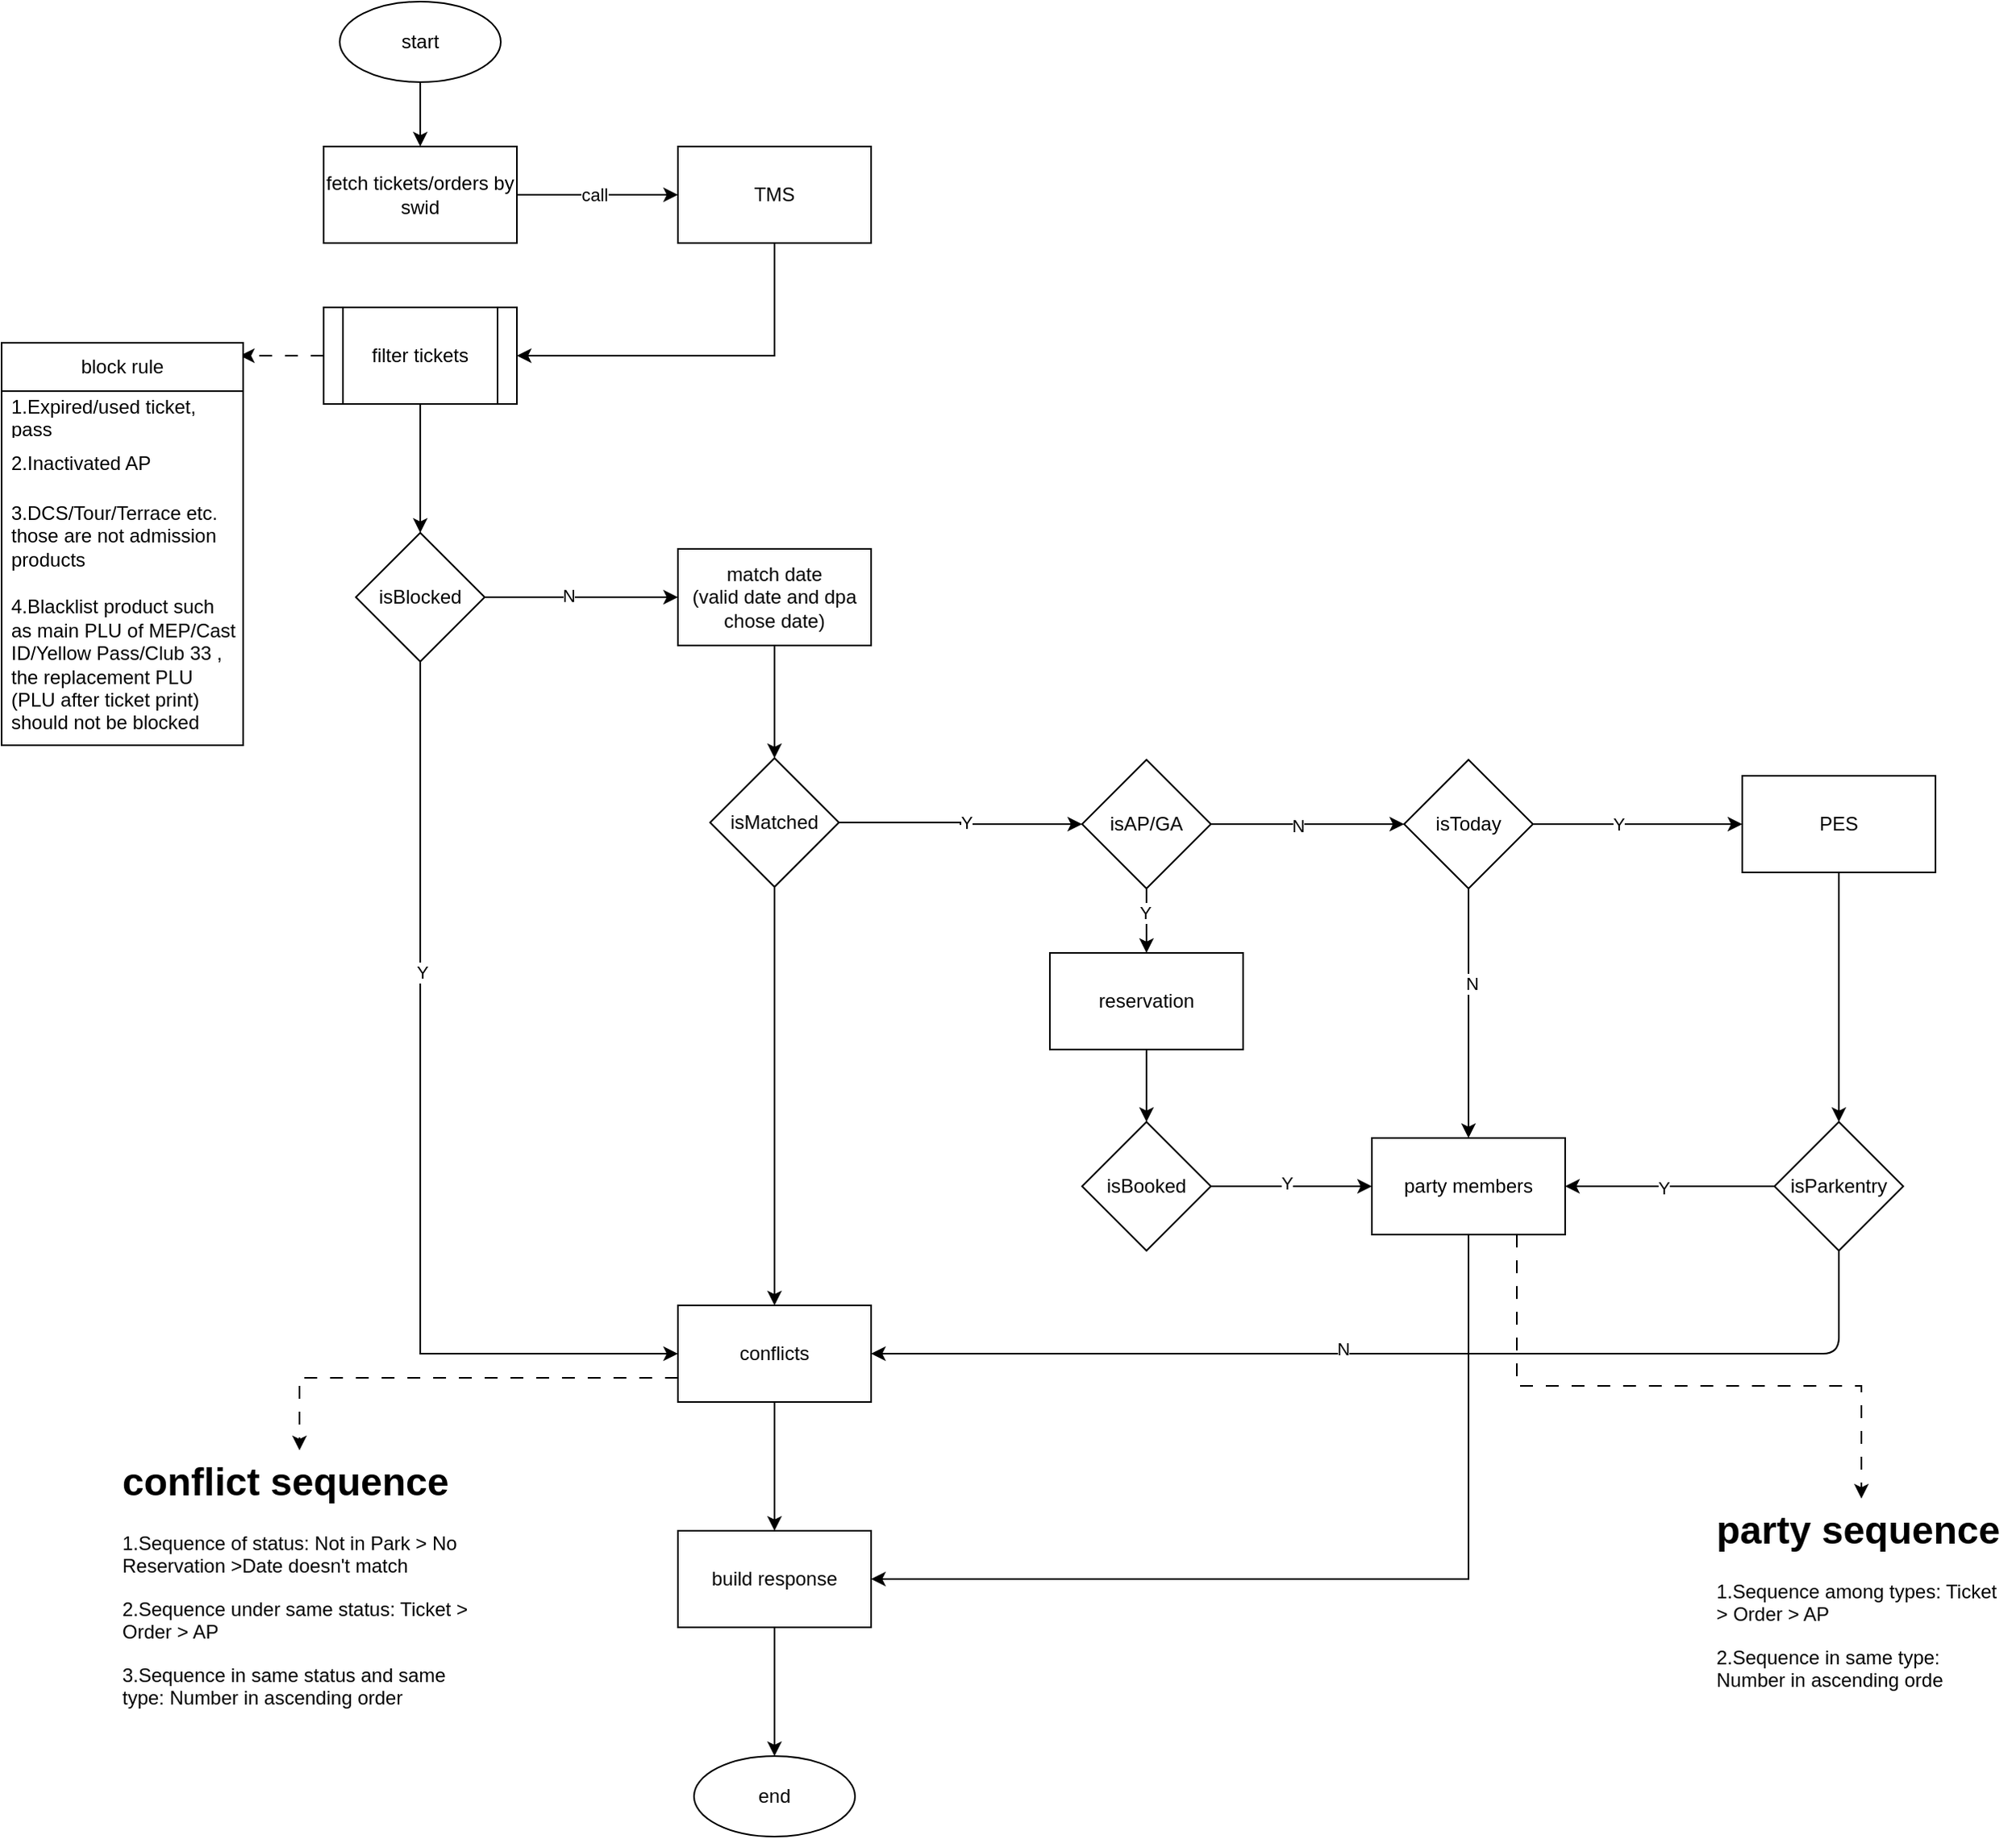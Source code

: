 <mxfile version="21.6.1" type="github">
  <diagram id="prtHgNgQTEPvFCAcTncT" name="Page-1">
    <mxGraphModel dx="1286" dy="706" grid="1" gridSize="10" guides="1" tooltips="1" connect="1" arrows="1" fold="1" page="1" pageScale="1" pageWidth="827" pageHeight="1169" math="0" shadow="0">
      <root>
        <mxCell id="0" />
        <mxCell id="1" parent="0" />
        <mxCell id="6Z4ukyNFWC2d0Hdw2C0m-22" value="" style="edgeStyle=orthogonalEdgeStyle;rounded=0;orthogonalLoop=1;jettySize=auto;html=1;" edge="1" parent="1" source="6Z4ukyNFWC2d0Hdw2C0m-10" target="6Z4ukyNFWC2d0Hdw2C0m-21">
          <mxGeometry relative="1" as="geometry" />
        </mxCell>
        <mxCell id="6Z4ukyNFWC2d0Hdw2C0m-23" value="Y" style="edgeLabel;html=1;align=center;verticalAlign=middle;resizable=0;points=[];" vertex="1" connectable="0" parent="6Z4ukyNFWC2d0Hdw2C0m-22">
          <mxGeometry x="-0.185" relative="1" as="geometry">
            <mxPoint as="offset" />
          </mxGeometry>
        </mxCell>
        <mxCell id="6Z4ukyNFWC2d0Hdw2C0m-29" style="edgeStyle=orthogonalEdgeStyle;rounded=0;orthogonalLoop=1;jettySize=auto;html=1;exitX=0.5;exitY=1;exitDx=0;exitDy=0;entryX=0.5;entryY=0;entryDx=0;entryDy=0;" edge="1" parent="1" source="6Z4ukyNFWC2d0Hdw2C0m-10" target="6Z4ukyNFWC2d0Hdw2C0m-24">
          <mxGeometry relative="1" as="geometry" />
        </mxCell>
        <mxCell id="6Z4ukyNFWC2d0Hdw2C0m-32" value="N" style="edgeLabel;html=1;align=center;verticalAlign=middle;resizable=0;points=[];" vertex="1" connectable="0" parent="6Z4ukyNFWC2d0Hdw2C0m-29">
          <mxGeometry x="-0.244" y="2" relative="1" as="geometry">
            <mxPoint as="offset" />
          </mxGeometry>
        </mxCell>
        <mxCell id="6Z4ukyNFWC2d0Hdw2C0m-10" value="isToday" style="rhombus;whiteSpace=wrap;html=1;" vertex="1" parent="1">
          <mxGeometry x="901" y="471" width="80" height="80" as="geometry" />
        </mxCell>
        <mxCell id="6Z4ukyNFWC2d0Hdw2C0m-46" style="edgeStyle=orthogonalEdgeStyle;rounded=0;orthogonalLoop=1;jettySize=auto;html=1;exitX=0.5;exitY=1;exitDx=0;exitDy=0;entryX=0.5;entryY=0;entryDx=0;entryDy=0;" edge="1" parent="1" source="6Z4ukyNFWC2d0Hdw2C0m-11" target="6Z4ukyNFWC2d0Hdw2C0m-12">
          <mxGeometry relative="1" as="geometry" />
        </mxCell>
        <mxCell id="6Z4ukyNFWC2d0Hdw2C0m-11" value="start" style="ellipse;whiteSpace=wrap;html=1;" vertex="1" parent="1">
          <mxGeometry x="240" width="100" height="50" as="geometry" />
        </mxCell>
        <mxCell id="6Z4ukyNFWC2d0Hdw2C0m-17" style="edgeStyle=orthogonalEdgeStyle;rounded=0;orthogonalLoop=1;jettySize=auto;html=1;exitX=1;exitY=0.5;exitDx=0;exitDy=0;" edge="1" parent="1" source="6Z4ukyNFWC2d0Hdw2C0m-12">
          <mxGeometry relative="1" as="geometry">
            <mxPoint x="450" y="120" as="targetPoint" />
          </mxGeometry>
        </mxCell>
        <mxCell id="6Z4ukyNFWC2d0Hdw2C0m-18" value="call" style="edgeLabel;html=1;align=center;verticalAlign=middle;resizable=0;points=[];" vertex="1" connectable="0" parent="6Z4ukyNFWC2d0Hdw2C0m-17">
          <mxGeometry x="-0.04" relative="1" as="geometry">
            <mxPoint as="offset" />
          </mxGeometry>
        </mxCell>
        <mxCell id="6Z4ukyNFWC2d0Hdw2C0m-12" value="fetch tickets/orders by swid" style="rounded=0;whiteSpace=wrap;html=1;" vertex="1" parent="1">
          <mxGeometry x="230" y="90" width="120" height="60" as="geometry" />
        </mxCell>
        <mxCell id="6Z4ukyNFWC2d0Hdw2C0m-28" value="" style="edgeStyle=orthogonalEdgeStyle;rounded=0;orthogonalLoop=1;jettySize=auto;html=1;entryX=0.5;entryY=0;entryDx=0;entryDy=0;" edge="1" parent="1" source="6Z4ukyNFWC2d0Hdw2C0m-21" target="6Z4ukyNFWC2d0Hdw2C0m-27">
          <mxGeometry relative="1" as="geometry">
            <mxPoint x="1171" y="631" as="targetPoint" />
          </mxGeometry>
        </mxCell>
        <mxCell id="6Z4ukyNFWC2d0Hdw2C0m-21" value="PES" style="whiteSpace=wrap;html=1;" vertex="1" parent="1">
          <mxGeometry x="1111" y="481" width="120" height="60" as="geometry" />
        </mxCell>
        <mxCell id="6Z4ukyNFWC2d0Hdw2C0m-79" style="edgeStyle=orthogonalEdgeStyle;rounded=0;orthogonalLoop=1;jettySize=auto;html=1;exitX=0.5;exitY=1;exitDx=0;exitDy=0;entryX=1;entryY=0.5;entryDx=0;entryDy=0;" edge="1" parent="1" source="6Z4ukyNFWC2d0Hdw2C0m-24" target="6Z4ukyNFWC2d0Hdw2C0m-80">
          <mxGeometry relative="1" as="geometry" />
        </mxCell>
        <mxCell id="6Z4ukyNFWC2d0Hdw2C0m-24" value="party members" style="whiteSpace=wrap;html=1;" vertex="1" parent="1">
          <mxGeometry x="881" y="706" width="120" height="60" as="geometry" />
        </mxCell>
        <mxCell id="6Z4ukyNFWC2d0Hdw2C0m-30" style="edgeStyle=orthogonalEdgeStyle;rounded=0;orthogonalLoop=1;jettySize=auto;html=1;exitX=0;exitY=0.5;exitDx=0;exitDy=0;entryX=1;entryY=0.5;entryDx=0;entryDy=0;" edge="1" parent="1" source="6Z4ukyNFWC2d0Hdw2C0m-27" target="6Z4ukyNFWC2d0Hdw2C0m-24">
          <mxGeometry relative="1" as="geometry">
            <mxPoint x="1131" y="671" as="sourcePoint" />
          </mxGeometry>
        </mxCell>
        <mxCell id="6Z4ukyNFWC2d0Hdw2C0m-47" value="Y" style="edgeLabel;html=1;align=center;verticalAlign=middle;resizable=0;points=[];" vertex="1" connectable="0" parent="6Z4ukyNFWC2d0Hdw2C0m-30">
          <mxGeometry x="0.061" y="1" relative="1" as="geometry">
            <mxPoint as="offset" />
          </mxGeometry>
        </mxCell>
        <mxCell id="6Z4ukyNFWC2d0Hdw2C0m-73" style="orthogonalLoop=1;jettySize=auto;html=1;exitX=0.5;exitY=1;exitDx=0;exitDy=0;entryX=1;entryY=0.5;entryDx=0;entryDy=0;edgeStyle=orthogonalEdgeStyle;rounded=1;" edge="1" parent="1" source="6Z4ukyNFWC2d0Hdw2C0m-27" target="6Z4ukyNFWC2d0Hdw2C0m-52">
          <mxGeometry relative="1" as="geometry">
            <mxPoint x="760" y="730" as="targetPoint" />
          </mxGeometry>
        </mxCell>
        <mxCell id="6Z4ukyNFWC2d0Hdw2C0m-74" value="N" style="edgeLabel;html=1;align=center;verticalAlign=middle;resizable=0;points=[];" vertex="1" connectable="0" parent="6Z4ukyNFWC2d0Hdw2C0m-73">
          <mxGeometry x="0.12" y="-3" relative="1" as="geometry">
            <mxPoint as="offset" />
          </mxGeometry>
        </mxCell>
        <mxCell id="6Z4ukyNFWC2d0Hdw2C0m-27" value="isParkentry" style="rhombus;whiteSpace=wrap;html=1;" vertex="1" parent="1">
          <mxGeometry x="1131" y="696" width="80" height="80" as="geometry" />
        </mxCell>
        <mxCell id="6Z4ukyNFWC2d0Hdw2C0m-92" style="edgeStyle=orthogonalEdgeStyle;rounded=0;orthogonalLoop=1;jettySize=auto;html=1;exitX=0.5;exitY=1;exitDx=0;exitDy=0;entryX=1;entryY=0.5;entryDx=0;entryDy=0;" edge="1" parent="1" source="6Z4ukyNFWC2d0Hdw2C0m-33" target="6Z4ukyNFWC2d0Hdw2C0m-34">
          <mxGeometry relative="1" as="geometry" />
        </mxCell>
        <mxCell id="6Z4ukyNFWC2d0Hdw2C0m-33" value="TMS" style="whiteSpace=wrap;html=1;" vertex="1" parent="1">
          <mxGeometry x="450" y="90" width="120" height="60" as="geometry" />
        </mxCell>
        <mxCell id="6Z4ukyNFWC2d0Hdw2C0m-45" style="edgeStyle=orthogonalEdgeStyle;rounded=0;orthogonalLoop=1;jettySize=auto;html=1;exitX=0;exitY=0.5;exitDx=0;exitDy=0;entryX=0.987;entryY=0.032;entryDx=0;entryDy=0;entryPerimeter=0;dashed=1;dashPattern=8 8;" edge="1" parent="1" source="6Z4ukyNFWC2d0Hdw2C0m-34" target="6Z4ukyNFWC2d0Hdw2C0m-35">
          <mxGeometry relative="1" as="geometry" />
        </mxCell>
        <mxCell id="6Z4ukyNFWC2d0Hdw2C0m-49" value="" style="edgeStyle=orthogonalEdgeStyle;rounded=0;orthogonalLoop=1;jettySize=auto;html=1;" edge="1" parent="1" source="6Z4ukyNFWC2d0Hdw2C0m-34" target="6Z4ukyNFWC2d0Hdw2C0m-48">
          <mxGeometry relative="1" as="geometry" />
        </mxCell>
        <mxCell id="6Z4ukyNFWC2d0Hdw2C0m-34" value="filter tickets" style="shape=process;whiteSpace=wrap;html=1;backgroundOutline=1;" vertex="1" parent="1">
          <mxGeometry x="230" y="190" width="120" height="60" as="geometry" />
        </mxCell>
        <mxCell id="6Z4ukyNFWC2d0Hdw2C0m-35" value="block rule" style="swimlane;fontStyle=0;childLayout=stackLayout;horizontal=1;startSize=30;horizontalStack=0;resizeParent=1;resizeParentMax=0;resizeLast=0;collapsible=1;marginBottom=0;whiteSpace=wrap;html=1;" vertex="1" parent="1">
          <mxGeometry x="30" y="212" width="150" height="250" as="geometry" />
        </mxCell>
        <mxCell id="6Z4ukyNFWC2d0Hdw2C0m-37" value="1.Expired/used ticket, pass" style="text;strokeColor=none;fillColor=none;align=left;verticalAlign=middle;spacingLeft=4;spacingRight=4;overflow=hidden;points=[[0,0.5],[1,0.5]];portConstraint=eastwest;rotatable=0;whiteSpace=wrap;html=1;" vertex="1" parent="6Z4ukyNFWC2d0Hdw2C0m-35">
          <mxGeometry y="30" width="150" height="30" as="geometry" />
        </mxCell>
        <mxCell id="6Z4ukyNFWC2d0Hdw2C0m-39" value="2.Inactivated AP" style="text;strokeColor=none;fillColor=none;align=left;verticalAlign=middle;spacingLeft=4;spacingRight=4;overflow=hidden;points=[[0,0.5],[1,0.5]];portConstraint=eastwest;rotatable=0;whiteSpace=wrap;html=1;" vertex="1" parent="6Z4ukyNFWC2d0Hdw2C0m-35">
          <mxGeometry y="60" width="150" height="30" as="geometry" />
        </mxCell>
        <mxCell id="6Z4ukyNFWC2d0Hdw2C0m-41" value="3.DCS/Tour/Terrace etc. those are not admission products" style="text;strokeColor=none;fillColor=none;align=left;verticalAlign=middle;spacingLeft=4;spacingRight=4;overflow=hidden;points=[[0,0.5],[1,0.5]];portConstraint=eastwest;rotatable=0;whiteSpace=wrap;html=1;" vertex="1" parent="6Z4ukyNFWC2d0Hdw2C0m-35">
          <mxGeometry y="90" width="150" height="60" as="geometry" />
        </mxCell>
        <mxCell id="6Z4ukyNFWC2d0Hdw2C0m-40" value="4.Blacklist product such as main PLU of MEP/Cast ID/Yellow Pass/Club 33 , the replacement PLU (PLU after ticket print) should not be blocked" style="text;strokeColor=none;fillColor=none;align=left;verticalAlign=middle;spacingLeft=4;spacingRight=4;overflow=hidden;points=[[0,0.5],[1,0.5]];portConstraint=eastwest;rotatable=0;whiteSpace=wrap;html=1;" vertex="1" parent="6Z4ukyNFWC2d0Hdw2C0m-35">
          <mxGeometry y="150" width="150" height="100" as="geometry" />
        </mxCell>
        <mxCell id="6Z4ukyNFWC2d0Hdw2C0m-59" value="" style="edgeStyle=orthogonalEdgeStyle;rounded=0;orthogonalLoop=1;jettySize=auto;html=1;entryX=0;entryY=0.5;entryDx=0;entryDy=0;" edge="1" parent="1" source="6Z4ukyNFWC2d0Hdw2C0m-48" target="6Z4ukyNFWC2d0Hdw2C0m-86">
          <mxGeometry relative="1" as="geometry" />
        </mxCell>
        <mxCell id="6Z4ukyNFWC2d0Hdw2C0m-64" value="N" style="edgeLabel;html=1;align=center;verticalAlign=middle;resizable=0;points=[];" vertex="1" connectable="0" parent="6Z4ukyNFWC2d0Hdw2C0m-59">
          <mxGeometry x="-0.143" y="1" relative="1" as="geometry">
            <mxPoint as="offset" />
          </mxGeometry>
        </mxCell>
        <mxCell id="6Z4ukyNFWC2d0Hdw2C0m-75" style="edgeStyle=orthogonalEdgeStyle;rounded=0;orthogonalLoop=1;jettySize=auto;html=1;exitX=0.5;exitY=1;exitDx=0;exitDy=0;entryX=0;entryY=0.5;entryDx=0;entryDy=0;" edge="1" parent="1" source="6Z4ukyNFWC2d0Hdw2C0m-48" target="6Z4ukyNFWC2d0Hdw2C0m-52">
          <mxGeometry relative="1" as="geometry" />
        </mxCell>
        <mxCell id="6Z4ukyNFWC2d0Hdw2C0m-76" value="Y" style="edgeLabel;html=1;align=center;verticalAlign=middle;resizable=0;points=[];" vertex="1" connectable="0" parent="6Z4ukyNFWC2d0Hdw2C0m-75">
          <mxGeometry x="-0.347" y="1" relative="1" as="geometry">
            <mxPoint as="offset" />
          </mxGeometry>
        </mxCell>
        <mxCell id="6Z4ukyNFWC2d0Hdw2C0m-48" value="isBlocked" style="rhombus;whiteSpace=wrap;html=1;" vertex="1" parent="1">
          <mxGeometry x="250" y="330" width="80" height="80" as="geometry" />
        </mxCell>
        <mxCell id="6Z4ukyNFWC2d0Hdw2C0m-81" value="" style="edgeStyle=orthogonalEdgeStyle;rounded=0;orthogonalLoop=1;jettySize=auto;html=1;" edge="1" parent="1" source="6Z4ukyNFWC2d0Hdw2C0m-52" target="6Z4ukyNFWC2d0Hdw2C0m-80">
          <mxGeometry relative="1" as="geometry" />
        </mxCell>
        <mxCell id="6Z4ukyNFWC2d0Hdw2C0m-96" style="edgeStyle=orthogonalEdgeStyle;rounded=0;orthogonalLoop=1;jettySize=auto;html=1;exitX=0;exitY=0.75;exitDx=0;exitDy=0;entryX=0.5;entryY=0;entryDx=0;entryDy=0;dashed=1;dashPattern=8 8;" edge="1" parent="1" source="6Z4ukyNFWC2d0Hdw2C0m-52" target="6Z4ukyNFWC2d0Hdw2C0m-93">
          <mxGeometry relative="1" as="geometry" />
        </mxCell>
        <mxCell id="6Z4ukyNFWC2d0Hdw2C0m-52" value="conflicts" style="whiteSpace=wrap;html=1;" vertex="1" parent="1">
          <mxGeometry x="450" y="810" width="120" height="60" as="geometry" />
        </mxCell>
        <mxCell id="6Z4ukyNFWC2d0Hdw2C0m-55" value="end" style="ellipse;whiteSpace=wrap;html=1;" vertex="1" parent="1">
          <mxGeometry x="460" y="1090" width="100" height="50" as="geometry" />
        </mxCell>
        <mxCell id="6Z4ukyNFWC2d0Hdw2C0m-61" value="" style="edgeStyle=orthogonalEdgeStyle;rounded=0;orthogonalLoop=1;jettySize=auto;html=1;" edge="1" parent="1" source="6Z4ukyNFWC2d0Hdw2C0m-58" target="6Z4ukyNFWC2d0Hdw2C0m-60">
          <mxGeometry relative="1" as="geometry" />
        </mxCell>
        <mxCell id="6Z4ukyNFWC2d0Hdw2C0m-62" value="Y" style="edgeLabel;html=1;align=center;verticalAlign=middle;resizable=0;points=[];" vertex="1" connectable="0" parent="6Z4ukyNFWC2d0Hdw2C0m-61">
          <mxGeometry x="-0.275" y="-1" relative="1" as="geometry">
            <mxPoint as="offset" />
          </mxGeometry>
        </mxCell>
        <mxCell id="6Z4ukyNFWC2d0Hdw2C0m-63" style="edgeStyle=orthogonalEdgeStyle;rounded=0;orthogonalLoop=1;jettySize=auto;html=1;exitX=1;exitY=0.5;exitDx=0;exitDy=0;" edge="1" parent="1" source="6Z4ukyNFWC2d0Hdw2C0m-58" target="6Z4ukyNFWC2d0Hdw2C0m-10">
          <mxGeometry relative="1" as="geometry" />
        </mxCell>
        <mxCell id="6Z4ukyNFWC2d0Hdw2C0m-69" value="N" style="edgeLabel;html=1;align=center;verticalAlign=middle;resizable=0;points=[];" vertex="1" connectable="0" parent="6Z4ukyNFWC2d0Hdw2C0m-63">
          <mxGeometry x="-0.1" y="-1" relative="1" as="geometry">
            <mxPoint as="offset" />
          </mxGeometry>
        </mxCell>
        <mxCell id="6Z4ukyNFWC2d0Hdw2C0m-58" value="isAP/GA" style="rhombus;whiteSpace=wrap;html=1;" vertex="1" parent="1">
          <mxGeometry x="701" y="471" width="80" height="80" as="geometry" />
        </mxCell>
        <mxCell id="6Z4ukyNFWC2d0Hdw2C0m-66" value="" style="edgeStyle=orthogonalEdgeStyle;rounded=0;orthogonalLoop=1;jettySize=auto;html=1;" edge="1" parent="1" source="6Z4ukyNFWC2d0Hdw2C0m-60" target="6Z4ukyNFWC2d0Hdw2C0m-65">
          <mxGeometry relative="1" as="geometry" />
        </mxCell>
        <mxCell id="6Z4ukyNFWC2d0Hdw2C0m-60" value="reservation" style="whiteSpace=wrap;html=1;" vertex="1" parent="1">
          <mxGeometry x="681" y="591" width="120" height="60" as="geometry" />
        </mxCell>
        <mxCell id="6Z4ukyNFWC2d0Hdw2C0m-70" style="edgeStyle=orthogonalEdgeStyle;rounded=0;orthogonalLoop=1;jettySize=auto;html=1;exitX=1;exitY=0.5;exitDx=0;exitDy=0;" edge="1" parent="1" source="6Z4ukyNFWC2d0Hdw2C0m-65" target="6Z4ukyNFWC2d0Hdw2C0m-24">
          <mxGeometry relative="1" as="geometry" />
        </mxCell>
        <mxCell id="6Z4ukyNFWC2d0Hdw2C0m-71" value="Y" style="edgeLabel;html=1;align=center;verticalAlign=middle;resizable=0;points=[];" vertex="1" connectable="0" parent="6Z4ukyNFWC2d0Hdw2C0m-70">
          <mxGeometry x="-0.06" y="2" relative="1" as="geometry">
            <mxPoint as="offset" />
          </mxGeometry>
        </mxCell>
        <mxCell id="6Z4ukyNFWC2d0Hdw2C0m-65" value="isBooked" style="rhombus;whiteSpace=wrap;html=1;" vertex="1" parent="1">
          <mxGeometry x="701" y="696" width="80" height="80" as="geometry" />
        </mxCell>
        <mxCell id="6Z4ukyNFWC2d0Hdw2C0m-82" style="edgeStyle=orthogonalEdgeStyle;rounded=0;orthogonalLoop=1;jettySize=auto;html=1;exitX=0.5;exitY=1;exitDx=0;exitDy=0;entryX=0.5;entryY=0;entryDx=0;entryDy=0;" edge="1" parent="1" source="6Z4ukyNFWC2d0Hdw2C0m-80" target="6Z4ukyNFWC2d0Hdw2C0m-55">
          <mxGeometry relative="1" as="geometry" />
        </mxCell>
        <mxCell id="6Z4ukyNFWC2d0Hdw2C0m-85" style="edgeStyle=orthogonalEdgeStyle;rounded=0;orthogonalLoop=1;jettySize=auto;html=1;exitX=0.75;exitY=1;exitDx=0;exitDy=0;entryX=0.5;entryY=0;entryDx=0;entryDy=0;dashed=1;dashPattern=8 8;" edge="1" parent="1" source="6Z4ukyNFWC2d0Hdw2C0m-24" target="6Z4ukyNFWC2d0Hdw2C0m-84">
          <mxGeometry relative="1" as="geometry">
            <Array as="points">
              <mxPoint x="971" y="860" />
              <mxPoint x="1185" y="860" />
            </Array>
          </mxGeometry>
        </mxCell>
        <mxCell id="6Z4ukyNFWC2d0Hdw2C0m-80" value="build response" style="whiteSpace=wrap;html=1;" vertex="1" parent="1">
          <mxGeometry x="450" y="950" width="120" height="60" as="geometry" />
        </mxCell>
        <mxCell id="6Z4ukyNFWC2d0Hdw2C0m-84" value="&lt;h1&gt;party sequence&lt;/h1&gt;&lt;p&gt;1.Sequence among types: Ticket &amp;gt; Order &amp;gt; AP&lt;/p&gt;&lt;p&gt;2.Sequence in same type: Number in ascending orde&lt;/p&gt;" style="text;html=1;strokeColor=none;fillColor=none;spacing=5;spacingTop=-20;whiteSpace=wrap;overflow=hidden;rounded=0;" vertex="1" parent="1">
          <mxGeometry x="1090" y="930" width="190" height="120" as="geometry" />
        </mxCell>
        <mxCell id="6Z4ukyNFWC2d0Hdw2C0m-88" value="" style="edgeStyle=orthogonalEdgeStyle;rounded=0;orthogonalLoop=1;jettySize=auto;html=1;" edge="1" parent="1" source="6Z4ukyNFWC2d0Hdw2C0m-86" target="6Z4ukyNFWC2d0Hdw2C0m-87">
          <mxGeometry relative="1" as="geometry" />
        </mxCell>
        <mxCell id="6Z4ukyNFWC2d0Hdw2C0m-86" value="match date&lt;br&gt;(valid date and dpa chose date)" style="whiteSpace=wrap;html=1;" vertex="1" parent="1">
          <mxGeometry x="450" y="340" width="120" height="60" as="geometry" />
        </mxCell>
        <mxCell id="6Z4ukyNFWC2d0Hdw2C0m-89" style="edgeStyle=orthogonalEdgeStyle;rounded=0;orthogonalLoop=1;jettySize=auto;html=1;exitX=0.5;exitY=1;exitDx=0;exitDy=0;entryX=0.5;entryY=0;entryDx=0;entryDy=0;" edge="1" parent="1" source="6Z4ukyNFWC2d0Hdw2C0m-87" target="6Z4ukyNFWC2d0Hdw2C0m-52">
          <mxGeometry relative="1" as="geometry" />
        </mxCell>
        <mxCell id="6Z4ukyNFWC2d0Hdw2C0m-90" style="edgeStyle=orthogonalEdgeStyle;rounded=0;orthogonalLoop=1;jettySize=auto;html=1;exitX=1;exitY=0.5;exitDx=0;exitDy=0;entryX=0;entryY=0.5;entryDx=0;entryDy=0;" edge="1" parent="1" source="6Z4ukyNFWC2d0Hdw2C0m-87" target="6Z4ukyNFWC2d0Hdw2C0m-58">
          <mxGeometry relative="1" as="geometry" />
        </mxCell>
        <mxCell id="6Z4ukyNFWC2d0Hdw2C0m-91" value="Y" style="edgeLabel;html=1;align=center;verticalAlign=middle;resizable=0;points=[];" vertex="1" connectable="0" parent="6Z4ukyNFWC2d0Hdw2C0m-90">
          <mxGeometry x="0.044" y="1" relative="1" as="geometry">
            <mxPoint as="offset" />
          </mxGeometry>
        </mxCell>
        <mxCell id="6Z4ukyNFWC2d0Hdw2C0m-87" value="isMatched" style="rhombus;whiteSpace=wrap;html=1;" vertex="1" parent="1">
          <mxGeometry x="470" y="470" width="80" height="80" as="geometry" />
        </mxCell>
        <mxCell id="6Z4ukyNFWC2d0Hdw2C0m-93" value="&lt;h1&gt;conflict sequence&lt;/h1&gt;&lt;p&gt;1.Sequence of status: Not in Park &amp;gt; No Reservation &amp;gt;Date doesn&#39;t match&lt;/p&gt;&lt;p&gt;2.Sequence under same status: Ticket &amp;gt; Order &amp;gt; AP&lt;/p&gt;&lt;p&gt;3.Sequence in same status and same type: Number in ascending order&lt;/p&gt;" style="text;html=1;strokeColor=none;fillColor=none;spacing=5;spacingTop=-20;whiteSpace=wrap;overflow=hidden;rounded=0;" vertex="1" parent="1">
          <mxGeometry x="100" y="900" width="230" height="180" as="geometry" />
        </mxCell>
      </root>
    </mxGraphModel>
  </diagram>
</mxfile>
